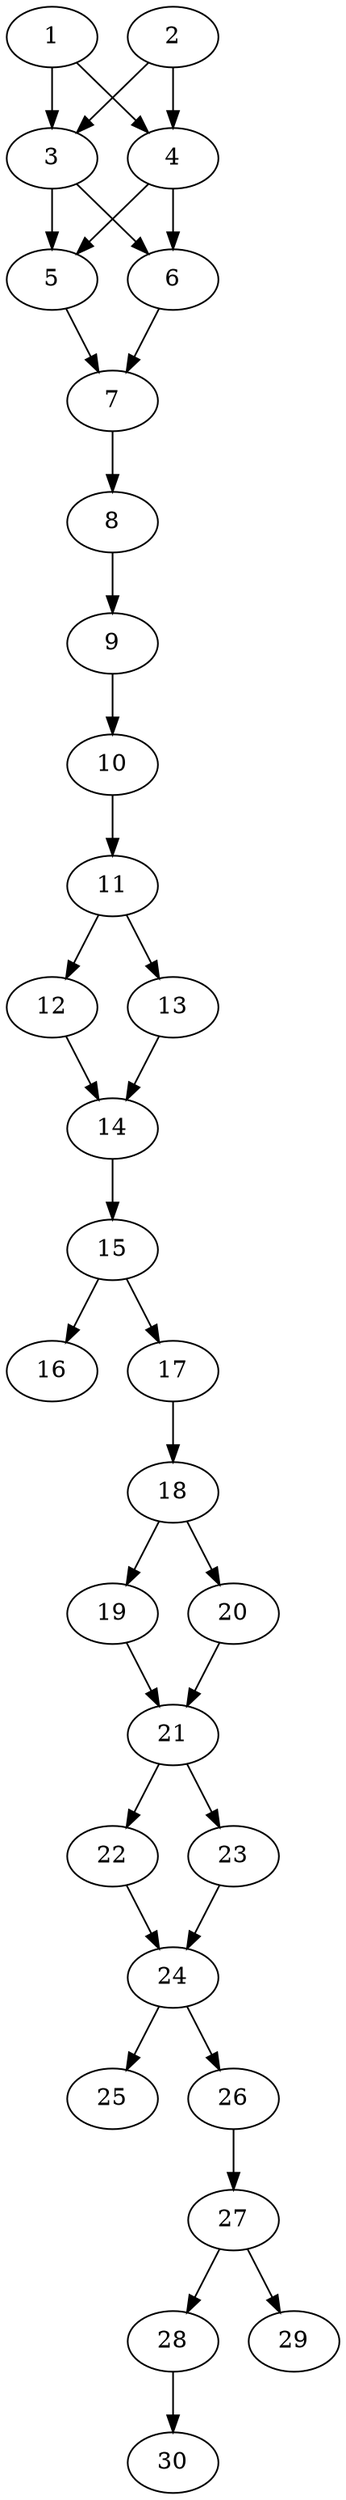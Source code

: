 // DAG automatically generated by daggen at Thu Oct  3 14:04:18 2019
// ./daggen --dot -n 30 --ccr 0.5 --fat 0.3 --regular 0.9 --density 0.9 --mindata 5242880 --maxdata 52428800 
digraph G {
  1 [size="88631296", alpha="0.10", expect_size="44315648"] 
  1 -> 3 [size ="44315648"]
  1 -> 4 [size ="44315648"]
  2 [size="83556352", alpha="0.12", expect_size="41778176"] 
  2 -> 3 [size ="41778176"]
  2 -> 4 [size ="41778176"]
  3 [size="31027200", alpha="0.09", expect_size="15513600"] 
  3 -> 5 [size ="15513600"]
  3 -> 6 [size ="15513600"]
  4 [size="89001984", alpha="0.03", expect_size="44500992"] 
  4 -> 5 [size ="44500992"]
  4 -> 6 [size ="44500992"]
  5 [size="55552000", alpha="0.03", expect_size="27776000"] 
  5 -> 7 [size ="27776000"]
  6 [size="59115520", alpha="0.09", expect_size="29557760"] 
  6 -> 7 [size ="29557760"]
  7 [size="23736320", alpha="0.11", expect_size="11868160"] 
  7 -> 8 [size ="11868160"]
  8 [size="14462976", alpha="0.03", expect_size="7231488"] 
  8 -> 9 [size ="7231488"]
  9 [size="22745088", alpha="0.09", expect_size="11372544"] 
  9 -> 10 [size ="11372544"]
  10 [size="20469760", alpha="0.00", expect_size="10234880"] 
  10 -> 11 [size ="10234880"]
  11 [size="23435264", alpha="0.07", expect_size="11717632"] 
  11 -> 12 [size ="11717632"]
  11 -> 13 [size ="11717632"]
  12 [size="71127040", alpha="0.16", expect_size="35563520"] 
  12 -> 14 [size ="35563520"]
  13 [size="35010560", alpha="0.08", expect_size="17505280"] 
  13 -> 14 [size ="17505280"]
  14 [size="79290368", alpha="0.16", expect_size="39645184"] 
  14 -> 15 [size ="39645184"]
  15 [size="93288448", alpha="0.10", expect_size="46644224"] 
  15 -> 16 [size ="46644224"]
  15 -> 17 [size ="46644224"]
  16 [size="14112768", alpha="0.07", expect_size="7056384"] 
  17 [size="56748032", alpha="0.06", expect_size="28374016"] 
  17 -> 18 [size ="28374016"]
  18 [size="15896576", alpha="0.09", expect_size="7948288"] 
  18 -> 19 [size ="7948288"]
  18 -> 20 [size ="7948288"]
  19 [size="28909568", alpha="0.03", expect_size="14454784"] 
  19 -> 21 [size ="14454784"]
  20 [size="70348800", alpha="0.04", expect_size="35174400"] 
  20 -> 21 [size ="35174400"]
  21 [size="71452672", alpha="0.02", expect_size="35726336"] 
  21 -> 22 [size ="35726336"]
  21 -> 23 [size ="35726336"]
  22 [size="12249088", alpha="0.15", expect_size="6124544"] 
  22 -> 24 [size ="6124544"]
  23 [size="87316480", alpha="0.13", expect_size="43658240"] 
  23 -> 24 [size ="43658240"]
  24 [size="30769152", alpha="0.07", expect_size="15384576"] 
  24 -> 25 [size ="15384576"]
  24 -> 26 [size ="15384576"]
  25 [size="10541056", alpha="0.11", expect_size="5270528"] 
  26 [size="56774656", alpha="0.05", expect_size="28387328"] 
  26 -> 27 [size ="28387328"]
  27 [size="88600576", alpha="0.02", expect_size="44300288"] 
  27 -> 28 [size ="44300288"]
  27 -> 29 [size ="44300288"]
  28 [size="22542336", alpha="0.00", expect_size="11271168"] 
  28 -> 30 [size ="11271168"]
  29 [size="62816256", alpha="0.01", expect_size="31408128"] 
  30 [size="77215744", alpha="0.03", expect_size="38607872"] 
}
